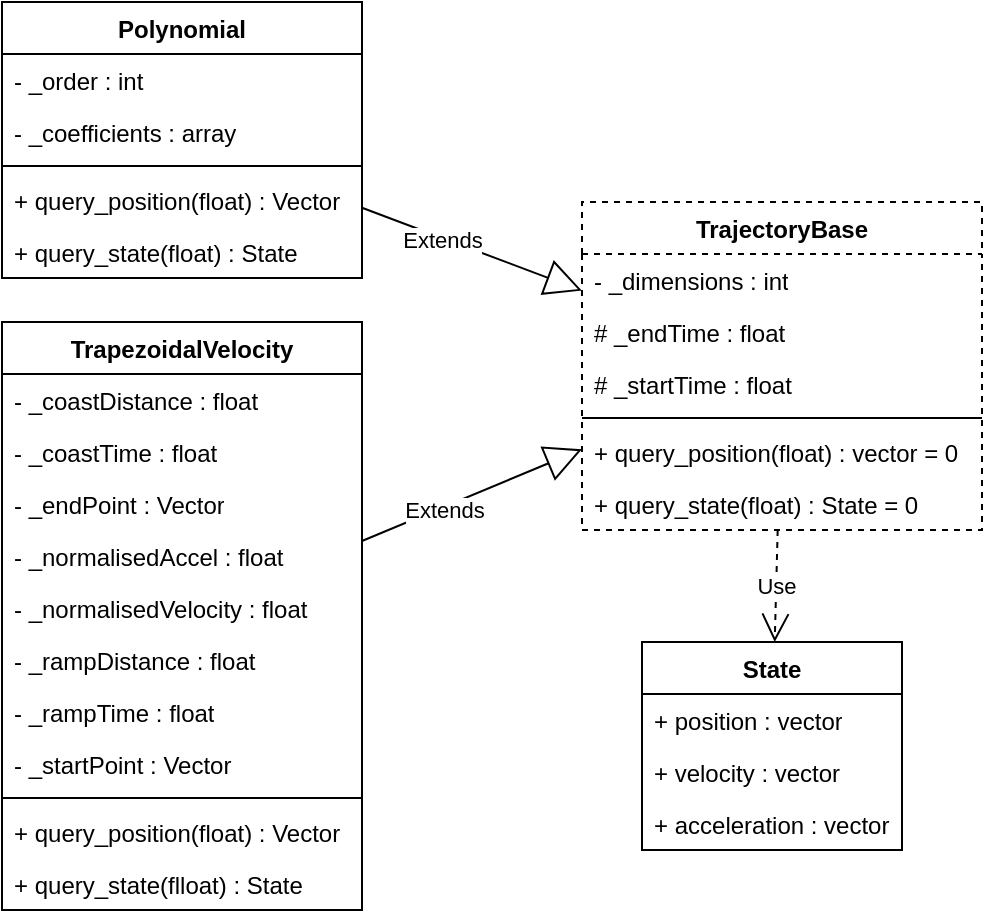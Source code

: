 <mxfile version="22.1.2" type="device" pages="3">
  <diagram name="PointToPoint" id="EfSYu2DWovMZHn3nU1lR">
    <mxGraphModel dx="2181" dy="866" grid="1" gridSize="10" guides="1" tooltips="1" connect="1" arrows="1" fold="1" page="1" pageScale="1" pageWidth="827" pageHeight="1169" math="0" shadow="0">
      <root>
        <mxCell id="0" />
        <mxCell id="1" parent="0" />
        <mxCell id="vnAJVRi24mwDYkHVuYO2-1" value="TrajectoryBase" style="swimlane;fontStyle=1;align=center;verticalAlign=top;childLayout=stackLayout;horizontal=1;startSize=26;horizontalStack=0;resizeParent=1;resizeParentMax=0;resizeLast=0;collapsible=1;marginBottom=0;whiteSpace=wrap;html=1;dashed=1;" vertex="1" parent="1">
          <mxGeometry x="-510" y="140" width="200" height="164" as="geometry" />
        </mxCell>
        <mxCell id="vnAJVRi24mwDYkHVuYO2-2" value="- _dimensions : int" style="text;strokeColor=none;fillColor=none;align=left;verticalAlign=top;spacingLeft=4;spacingRight=4;overflow=hidden;rotatable=0;points=[[0,0.5],[1,0.5]];portConstraint=eastwest;whiteSpace=wrap;html=1;" vertex="1" parent="vnAJVRi24mwDYkHVuYO2-1">
          <mxGeometry y="26" width="200" height="26" as="geometry" />
        </mxCell>
        <mxCell id="vnAJVRi24mwDYkHVuYO2-3" value="# _endTime : float" style="text;strokeColor=none;fillColor=none;align=left;verticalAlign=top;spacingLeft=4;spacingRight=4;overflow=hidden;rotatable=0;points=[[0,0.5],[1,0.5]];portConstraint=eastwest;whiteSpace=wrap;html=1;" vertex="1" parent="vnAJVRi24mwDYkHVuYO2-1">
          <mxGeometry y="52" width="200" height="26" as="geometry" />
        </mxCell>
        <mxCell id="vnAJVRi24mwDYkHVuYO2-4" value="# _startTime : float" style="text;strokeColor=none;fillColor=none;align=left;verticalAlign=top;spacingLeft=4;spacingRight=4;overflow=hidden;rotatable=0;points=[[0,0.5],[1,0.5]];portConstraint=eastwest;whiteSpace=wrap;html=1;" vertex="1" parent="vnAJVRi24mwDYkHVuYO2-1">
          <mxGeometry y="78" width="200" height="26" as="geometry" />
        </mxCell>
        <mxCell id="vnAJVRi24mwDYkHVuYO2-5" value="" style="line;strokeWidth=1;fillColor=none;align=left;verticalAlign=middle;spacingTop=-1;spacingLeft=3;spacingRight=3;rotatable=0;labelPosition=right;points=[];portConstraint=eastwest;strokeColor=inherit;" vertex="1" parent="vnAJVRi24mwDYkHVuYO2-1">
          <mxGeometry y="104" width="200" height="8" as="geometry" />
        </mxCell>
        <mxCell id="vnAJVRi24mwDYkHVuYO2-6" value="+ query_position(float) : vector = 0" style="text;strokeColor=none;fillColor=none;align=left;verticalAlign=top;spacingLeft=4;spacingRight=4;overflow=hidden;rotatable=0;points=[[0,0.5],[1,0.5]];portConstraint=eastwest;whiteSpace=wrap;html=1;" vertex="1" parent="vnAJVRi24mwDYkHVuYO2-1">
          <mxGeometry y="112" width="200" height="26" as="geometry" />
        </mxCell>
        <mxCell id="vnAJVRi24mwDYkHVuYO2-7" value="+ query_state(float) : State = 0" style="text;strokeColor=none;fillColor=none;align=left;verticalAlign=top;spacingLeft=4;spacingRight=4;overflow=hidden;rotatable=0;points=[[0,0.5],[1,0.5]];portConstraint=eastwest;whiteSpace=wrap;html=1;" vertex="1" parent="vnAJVRi24mwDYkHVuYO2-1">
          <mxGeometry y="138" width="200" height="26" as="geometry" />
        </mxCell>
        <mxCell id="vnAJVRi24mwDYkHVuYO2-8" value="Polynomial" style="swimlane;fontStyle=1;align=center;verticalAlign=top;childLayout=stackLayout;horizontal=1;startSize=26;horizontalStack=0;resizeParent=1;resizeParentMax=0;resizeLast=0;collapsible=1;marginBottom=0;whiteSpace=wrap;html=1;" vertex="1" parent="1">
          <mxGeometry x="-800" y="40" width="180" height="138" as="geometry" />
        </mxCell>
        <mxCell id="vnAJVRi24mwDYkHVuYO2-9" value="- _order : int" style="text;strokeColor=none;fillColor=none;align=left;verticalAlign=top;spacingLeft=4;spacingRight=4;overflow=hidden;rotatable=0;points=[[0,0.5],[1,0.5]];portConstraint=eastwest;whiteSpace=wrap;html=1;" vertex="1" parent="vnAJVRi24mwDYkHVuYO2-8">
          <mxGeometry y="26" width="180" height="26" as="geometry" />
        </mxCell>
        <mxCell id="vnAJVRi24mwDYkHVuYO2-10" value="- _coefficients : array" style="text;strokeColor=none;fillColor=none;align=left;verticalAlign=top;spacingLeft=4;spacingRight=4;overflow=hidden;rotatable=0;points=[[0,0.5],[1,0.5]];portConstraint=eastwest;whiteSpace=wrap;html=1;" vertex="1" parent="vnAJVRi24mwDYkHVuYO2-8">
          <mxGeometry y="52" width="180" height="26" as="geometry" />
        </mxCell>
        <mxCell id="vnAJVRi24mwDYkHVuYO2-11" value="" style="line;strokeWidth=1;fillColor=none;align=left;verticalAlign=middle;spacingTop=-1;spacingLeft=3;spacingRight=3;rotatable=0;labelPosition=right;points=[];portConstraint=eastwest;strokeColor=inherit;" vertex="1" parent="vnAJVRi24mwDYkHVuYO2-8">
          <mxGeometry y="78" width="180" height="8" as="geometry" />
        </mxCell>
        <mxCell id="vnAJVRi24mwDYkHVuYO2-12" value="+ query_position(float) : Vector" style="text;strokeColor=none;fillColor=none;align=left;verticalAlign=top;spacingLeft=4;spacingRight=4;overflow=hidden;rotatable=0;points=[[0,0.5],[1,0.5]];portConstraint=eastwest;whiteSpace=wrap;html=1;" vertex="1" parent="vnAJVRi24mwDYkHVuYO2-8">
          <mxGeometry y="86" width="180" height="26" as="geometry" />
        </mxCell>
        <mxCell id="vnAJVRi24mwDYkHVuYO2-13" value="+ query_state(float) : State" style="text;strokeColor=none;fillColor=none;align=left;verticalAlign=top;spacingLeft=4;spacingRight=4;overflow=hidden;rotatable=0;points=[[0,0.5],[1,0.5]];portConstraint=eastwest;whiteSpace=wrap;html=1;" vertex="1" parent="vnAJVRi24mwDYkHVuYO2-8">
          <mxGeometry y="112" width="180" height="26" as="geometry" />
        </mxCell>
        <mxCell id="vnAJVRi24mwDYkHVuYO2-14" value="TrapezoidalVelocity" style="swimlane;fontStyle=1;align=center;verticalAlign=top;childLayout=stackLayout;horizontal=1;startSize=26;horizontalStack=0;resizeParent=1;resizeParentMax=0;resizeLast=0;collapsible=1;marginBottom=0;whiteSpace=wrap;html=1;" vertex="1" parent="1">
          <mxGeometry x="-800" y="200" width="180" height="294" as="geometry" />
        </mxCell>
        <mxCell id="vnAJVRi24mwDYkHVuYO2-15" value="- _coastDistance : float" style="text;strokeColor=none;fillColor=none;align=left;verticalAlign=top;spacingLeft=4;spacingRight=4;overflow=hidden;rotatable=0;points=[[0,0.5],[1,0.5]];portConstraint=eastwest;whiteSpace=wrap;html=1;" vertex="1" parent="vnAJVRi24mwDYkHVuYO2-14">
          <mxGeometry y="26" width="180" height="26" as="geometry" />
        </mxCell>
        <mxCell id="vnAJVRi24mwDYkHVuYO2-16" value="- _coastTime : float" style="text;strokeColor=none;fillColor=none;align=left;verticalAlign=top;spacingLeft=4;spacingRight=4;overflow=hidden;rotatable=0;points=[[0,0.5],[1,0.5]];portConstraint=eastwest;whiteSpace=wrap;html=1;" vertex="1" parent="vnAJVRi24mwDYkHVuYO2-14">
          <mxGeometry y="52" width="180" height="26" as="geometry" />
        </mxCell>
        <mxCell id="vnAJVRi24mwDYkHVuYO2-17" value="- _endPoint : Vector" style="text;strokeColor=none;fillColor=none;align=left;verticalAlign=top;spacingLeft=4;spacingRight=4;overflow=hidden;rotatable=0;points=[[0,0.5],[1,0.5]];portConstraint=eastwest;whiteSpace=wrap;html=1;" vertex="1" parent="vnAJVRi24mwDYkHVuYO2-14">
          <mxGeometry y="78" width="180" height="26" as="geometry" />
        </mxCell>
        <mxCell id="vnAJVRi24mwDYkHVuYO2-18" value="- _normalisedAccel : float" style="text;strokeColor=none;fillColor=none;align=left;verticalAlign=top;spacingLeft=4;spacingRight=4;overflow=hidden;rotatable=0;points=[[0,0.5],[1,0.5]];portConstraint=eastwest;whiteSpace=wrap;html=1;" vertex="1" parent="vnAJVRi24mwDYkHVuYO2-14">
          <mxGeometry y="104" width="180" height="26" as="geometry" />
        </mxCell>
        <mxCell id="vnAJVRi24mwDYkHVuYO2-19" value="- _normalisedVelocity : float" style="text;strokeColor=none;fillColor=none;align=left;verticalAlign=top;spacingLeft=4;spacingRight=4;overflow=hidden;rotatable=0;points=[[0,0.5],[1,0.5]];portConstraint=eastwest;whiteSpace=wrap;html=1;" vertex="1" parent="vnAJVRi24mwDYkHVuYO2-14">
          <mxGeometry y="130" width="180" height="26" as="geometry" />
        </mxCell>
        <mxCell id="vnAJVRi24mwDYkHVuYO2-20" value="- _rampDistance : float" style="text;strokeColor=none;fillColor=none;align=left;verticalAlign=top;spacingLeft=4;spacingRight=4;overflow=hidden;rotatable=0;points=[[0,0.5],[1,0.5]];portConstraint=eastwest;whiteSpace=wrap;html=1;" vertex="1" parent="vnAJVRi24mwDYkHVuYO2-14">
          <mxGeometry y="156" width="180" height="26" as="geometry" />
        </mxCell>
        <mxCell id="vnAJVRi24mwDYkHVuYO2-21" value="- _rampTime : float" style="text;strokeColor=none;fillColor=none;align=left;verticalAlign=top;spacingLeft=4;spacingRight=4;overflow=hidden;rotatable=0;points=[[0,0.5],[1,0.5]];portConstraint=eastwest;whiteSpace=wrap;html=1;" vertex="1" parent="vnAJVRi24mwDYkHVuYO2-14">
          <mxGeometry y="182" width="180" height="26" as="geometry" />
        </mxCell>
        <mxCell id="vnAJVRi24mwDYkHVuYO2-22" value="- _startPoint : Vector" style="text;strokeColor=none;fillColor=none;align=left;verticalAlign=top;spacingLeft=4;spacingRight=4;overflow=hidden;rotatable=0;points=[[0,0.5],[1,0.5]];portConstraint=eastwest;whiteSpace=wrap;html=1;" vertex="1" parent="vnAJVRi24mwDYkHVuYO2-14">
          <mxGeometry y="208" width="180" height="26" as="geometry" />
        </mxCell>
        <mxCell id="vnAJVRi24mwDYkHVuYO2-23" value="" style="line;strokeWidth=1;fillColor=none;align=left;verticalAlign=middle;spacingTop=-1;spacingLeft=3;spacingRight=3;rotatable=0;labelPosition=right;points=[];portConstraint=eastwest;strokeColor=inherit;" vertex="1" parent="vnAJVRi24mwDYkHVuYO2-14">
          <mxGeometry y="234" width="180" height="8" as="geometry" />
        </mxCell>
        <mxCell id="vnAJVRi24mwDYkHVuYO2-24" value="+ query_position(float) : Vector" style="text;strokeColor=none;fillColor=none;align=left;verticalAlign=top;spacingLeft=4;spacingRight=4;overflow=hidden;rotatable=0;points=[[0,0.5],[1,0.5]];portConstraint=eastwest;whiteSpace=wrap;html=1;" vertex="1" parent="vnAJVRi24mwDYkHVuYO2-14">
          <mxGeometry y="242" width="180" height="26" as="geometry" />
        </mxCell>
        <mxCell id="vnAJVRi24mwDYkHVuYO2-25" value="+ query_state(flloat) : State" style="text;strokeColor=none;fillColor=none;align=left;verticalAlign=top;spacingLeft=4;spacingRight=4;overflow=hidden;rotatable=0;points=[[0,0.5],[1,0.5]];portConstraint=eastwest;whiteSpace=wrap;html=1;" vertex="1" parent="vnAJVRi24mwDYkHVuYO2-14">
          <mxGeometry y="268" width="180" height="26" as="geometry" />
        </mxCell>
        <mxCell id="vnAJVRi24mwDYkHVuYO2-26" value="State" style="swimlane;fontStyle=1;align=center;verticalAlign=top;childLayout=stackLayout;horizontal=1;startSize=26;horizontalStack=0;resizeParent=1;resizeParentMax=0;resizeLast=0;collapsible=1;marginBottom=0;whiteSpace=wrap;html=1;" vertex="1" parent="1">
          <mxGeometry x="-480" y="360" width="130" height="104" as="geometry" />
        </mxCell>
        <mxCell id="vnAJVRi24mwDYkHVuYO2-27" value="+ position : vector" style="text;strokeColor=none;fillColor=none;align=left;verticalAlign=top;spacingLeft=4;spacingRight=4;overflow=hidden;rotatable=0;points=[[0,0.5],[1,0.5]];portConstraint=eastwest;whiteSpace=wrap;html=1;" vertex="1" parent="vnAJVRi24mwDYkHVuYO2-26">
          <mxGeometry y="26" width="130" height="26" as="geometry" />
        </mxCell>
        <mxCell id="vnAJVRi24mwDYkHVuYO2-28" value="+ velocity : vector" style="text;strokeColor=none;fillColor=none;align=left;verticalAlign=top;spacingLeft=4;spacingRight=4;overflow=hidden;rotatable=0;points=[[0,0.5],[1,0.5]];portConstraint=eastwest;whiteSpace=wrap;html=1;" vertex="1" parent="vnAJVRi24mwDYkHVuYO2-26">
          <mxGeometry y="52" width="130" height="26" as="geometry" />
        </mxCell>
        <mxCell id="vnAJVRi24mwDYkHVuYO2-29" value="+ acceleration : vector" style="text;strokeColor=none;fillColor=none;align=left;verticalAlign=top;spacingLeft=4;spacingRight=4;overflow=hidden;rotatable=0;points=[[0,0.5],[1,0.5]];portConstraint=eastwest;whiteSpace=wrap;html=1;" vertex="1" parent="vnAJVRi24mwDYkHVuYO2-26">
          <mxGeometry y="78" width="130" height="26" as="geometry" />
        </mxCell>
        <mxCell id="vnAJVRi24mwDYkHVuYO2-30" value="Use" style="endArrow=open;endSize=12;dashed=1;html=1;rounded=0;" edge="1" parent="1" source="vnAJVRi24mwDYkHVuYO2-1" target="vnAJVRi24mwDYkHVuYO2-26">
          <mxGeometry width="160" relative="1" as="geometry">
            <mxPoint x="-450" y="480" as="sourcePoint" />
            <mxPoint x="-290" y="480" as="targetPoint" />
          </mxGeometry>
        </mxCell>
        <mxCell id="vnAJVRi24mwDYkHVuYO2-32" value="Extends" style="endArrow=block;endSize=16;endFill=0;html=1;rounded=0;" edge="1" parent="1" source="vnAJVRi24mwDYkHVuYO2-8" target="vnAJVRi24mwDYkHVuYO2-1">
          <mxGeometry x="-0.268" y="-1" width="160" relative="1" as="geometry">
            <mxPoint x="-630" y="410" as="sourcePoint" />
            <mxPoint x="-470" y="410" as="targetPoint" />
            <mxPoint as="offset" />
          </mxGeometry>
        </mxCell>
        <mxCell id="vnAJVRi24mwDYkHVuYO2-33" value="Extends" style="endArrow=block;endSize=16;endFill=0;html=1;rounded=0;" edge="1" parent="1" source="vnAJVRi24mwDYkHVuYO2-14" target="vnAJVRi24mwDYkHVuYO2-1">
          <mxGeometry x="-0.268" y="-1" width="160" relative="1" as="geometry">
            <mxPoint x="-372" y="318" as="sourcePoint" />
            <mxPoint x="-419" y="380" as="targetPoint" />
            <mxPoint as="offset" />
          </mxGeometry>
        </mxCell>
      </root>
    </mxGraphModel>
  </diagram>
  <diagram id="Gxkotx1kxS1C0lFwXU1V" name="Waypoints">
    <mxGraphModel dx="2181" dy="866" grid="1" gridSize="10" guides="1" tooltips="1" connect="1" arrows="1" fold="1" page="1" pageScale="1" pageWidth="827" pageHeight="1169" math="0" shadow="0">
      <root>
        <mxCell id="0" />
        <mxCell id="1" parent="0" />
        <mxCell id="0T3obRGXh_1cVIc16mlH-1" value="Spline" style="swimlane;fontStyle=1;align=center;verticalAlign=top;childLayout=stackLayout;horizontal=1;startSize=26;horizontalStack=0;resizeParent=1;resizeParentMax=0;resizeLast=0;collapsible=1;marginBottom=0;whiteSpace=wrap;html=1;" vertex="1" parent="1">
          <mxGeometry x="-780" y="50" width="120" height="52" as="geometry" />
        </mxCell>
        <mxCell id="0T3obRGXh_1cVIc16mlH-2" value="MultiTrapezoid" style="swimlane;fontStyle=1;align=center;verticalAlign=top;childLayout=stackLayout;horizontal=1;startSize=26;horizontalStack=0;resizeParent=1;resizeParentMax=0;resizeLast=0;collapsible=1;marginBottom=0;whiteSpace=wrap;html=1;" vertex="1" parent="1">
          <mxGeometry x="-780" y="360" width="120" height="52" as="geometry" />
        </mxCell>
        <mxCell id="0T3obRGXh_1cVIc16mlH-3" value="Waypoints" style="swimlane;fontStyle=1;align=center;verticalAlign=top;childLayout=stackLayout;horizontal=1;startSize=26;horizontalStack=0;resizeParent=1;resizeParentMax=0;resizeLast=0;collapsible=1;marginBottom=0;whiteSpace=wrap;html=1;dashed=1;" vertex="1" parent="1">
          <mxGeometry x="-623" y="152" width="210" height="164" as="geometry" />
        </mxCell>
        <mxCell id="0T3obRGXh_1cVIc16mlH-4" value="- _trajectory : array" style="text;strokeColor=none;fillColor=none;align=left;verticalAlign=top;spacingLeft=4;spacingRight=4;overflow=hidden;rotatable=0;points=[[0,0.5],[1,0.5]];portConstraint=eastwest;whiteSpace=wrap;html=1;" vertex="1" parent="0T3obRGXh_1cVIc16mlH-3">
          <mxGeometry y="26" width="210" height="26" as="geometry" />
        </mxCell>
        <mxCell id="0T3obRGXh_1cVIc16mlH-5" value="- _numberOfPoints : int" style="text;strokeColor=none;fillColor=none;align=left;verticalAlign=top;spacingLeft=4;spacingRight=4;overflow=hidden;rotatable=0;points=[[0,0.5],[1,0.5]];portConstraint=eastwest;whiteSpace=wrap;html=1;" vertex="1" parent="0T3obRGXh_1cVIc16mlH-3">
          <mxGeometry y="52" width="210" height="26" as="geometry" />
        </mxCell>
        <mxCell id="0T3obRGXh_1cVIc16mlH-6" value="- _times : float array" style="text;strokeColor=none;fillColor=none;align=left;verticalAlign=top;spacingLeft=4;spacingRight=4;overflow=hidden;rotatable=0;points=[[0,0.5],[1,0.5]];portConstraint=eastwest;whiteSpace=wrap;html=1;" vertex="1" parent="0T3obRGXh_1cVIc16mlH-3">
          <mxGeometry y="78" width="210" height="26" as="geometry" />
        </mxCell>
        <mxCell id="0T3obRGXh_1cVIc16mlH-7" value="" style="line;strokeWidth=1;fillColor=none;align=left;verticalAlign=middle;spacingTop=-1;spacingLeft=3;spacingRight=3;rotatable=0;labelPosition=right;points=[];portConstraint=eastwest;strokeColor=inherit;" vertex="1" parent="0T3obRGXh_1cVIc16mlH-3">
          <mxGeometry y="104" width="210" height="8" as="geometry" />
        </mxCell>
        <mxCell id="0T3obRGXh_1cVIc16mlH-8" value="+ query_position(float) : Vector" style="text;strokeColor=none;fillColor=none;align=left;verticalAlign=top;spacingLeft=4;spacingRight=4;overflow=hidden;rotatable=0;points=[[0,0.5],[1,0.5]];portConstraint=eastwest;whiteSpace=wrap;html=1;" vertex="1" parent="0T3obRGXh_1cVIc16mlH-3">
          <mxGeometry y="112" width="210" height="26" as="geometry" />
        </mxCell>
        <mxCell id="0T3obRGXh_1cVIc16mlH-9" value="+ query_state(float) : State" style="text;strokeColor=none;fillColor=none;align=left;verticalAlign=top;spacingLeft=4;spacingRight=4;overflow=hidden;rotatable=0;points=[[0,0.5],[1,0.5]];portConstraint=eastwest;whiteSpace=wrap;html=1;" vertex="1" parent="0T3obRGXh_1cVIc16mlH-3">
          <mxGeometry y="138" width="210" height="26" as="geometry" />
        </mxCell>
        <mxCell id="0T3obRGXh_1cVIc16mlH-10" value="Extends" style="endArrow=block;endSize=16;endFill=0;html=1;rounded=0;edgeStyle=orthogonalEdgeStyle;" edge="1" parent="1" source="0T3obRGXh_1cVIc16mlH-1" target="0T3obRGXh_1cVIc16mlH-3">
          <mxGeometry x="0.515" width="160" relative="1" as="geometry">
            <mxPoint x="-625" y="390" as="sourcePoint" />
            <mxPoint x="-465" y="390" as="targetPoint" />
            <Array as="points">
              <mxPoint x="-720" y="240" />
            </Array>
            <mxPoint as="offset" />
          </mxGeometry>
        </mxCell>
        <mxCell id="0T3obRGXh_1cVIc16mlH-11" value="Extends" style="endArrow=block;endSize=16;endFill=0;html=1;rounded=0;edgeStyle=orthogonalEdgeStyle;" edge="1" parent="1" source="0T3obRGXh_1cVIc16mlH-2" target="0T3obRGXh_1cVIc16mlH-3">
          <mxGeometry x="0.475" width="160" relative="1" as="geometry">
            <mxPoint x="-344" y="161" as="sourcePoint" />
            <mxPoint x="-425" y="209" as="targetPoint" />
            <Array as="points">
              <mxPoint x="-720" y="240" />
            </Array>
            <mxPoint as="offset" />
          </mxGeometry>
        </mxCell>
        <mxCell id="6ZcL2C2GrnRnfTAZ2OoG-1" value="TrajectoryBase" style="swimlane;fontStyle=1;align=center;verticalAlign=top;childLayout=stackLayout;horizontal=1;startSize=26;horizontalStack=0;resizeParent=1;resizeParentMax=0;resizeLast=0;collapsible=1;marginBottom=0;whiteSpace=wrap;html=1;dashed=1;" vertex="1" collapsed="1" parent="1">
          <mxGeometry x="-390" y="219" width="130" height="30" as="geometry">
            <mxRectangle x="-460" y="680" width="200" height="164" as="alternateBounds" />
          </mxGeometry>
        </mxCell>
        <mxCell id="6ZcL2C2GrnRnfTAZ2OoG-2" value="- _dimensions : int" style="text;strokeColor=none;fillColor=none;align=left;verticalAlign=top;spacingLeft=4;spacingRight=4;overflow=hidden;rotatable=0;points=[[0,0.5],[1,0.5]];portConstraint=eastwest;whiteSpace=wrap;html=1;" vertex="1" parent="6ZcL2C2GrnRnfTAZ2OoG-1">
          <mxGeometry y="26" width="200" height="26" as="geometry" />
        </mxCell>
        <mxCell id="6ZcL2C2GrnRnfTAZ2OoG-3" value="# _endTime : float" style="text;strokeColor=none;fillColor=none;align=left;verticalAlign=top;spacingLeft=4;spacingRight=4;overflow=hidden;rotatable=0;points=[[0,0.5],[1,0.5]];portConstraint=eastwest;whiteSpace=wrap;html=1;" vertex="1" parent="6ZcL2C2GrnRnfTAZ2OoG-1">
          <mxGeometry y="52" width="200" height="26" as="geometry" />
        </mxCell>
        <mxCell id="6ZcL2C2GrnRnfTAZ2OoG-4" value="# _startTime : float" style="text;strokeColor=none;fillColor=none;align=left;verticalAlign=top;spacingLeft=4;spacingRight=4;overflow=hidden;rotatable=0;points=[[0,0.5],[1,0.5]];portConstraint=eastwest;whiteSpace=wrap;html=1;" vertex="1" parent="6ZcL2C2GrnRnfTAZ2OoG-1">
          <mxGeometry y="78" width="200" height="26" as="geometry" />
        </mxCell>
        <mxCell id="6ZcL2C2GrnRnfTAZ2OoG-5" value="" style="line;strokeWidth=1;fillColor=none;align=left;verticalAlign=middle;spacingTop=-1;spacingLeft=3;spacingRight=3;rotatable=0;labelPosition=right;points=[];portConstraint=eastwest;strokeColor=inherit;" vertex="1" parent="6ZcL2C2GrnRnfTAZ2OoG-1">
          <mxGeometry y="104" width="200" height="8" as="geometry" />
        </mxCell>
        <mxCell id="6ZcL2C2GrnRnfTAZ2OoG-6" value="+ query_position(float) : vector = 0" style="text;strokeColor=none;fillColor=none;align=left;verticalAlign=top;spacingLeft=4;spacingRight=4;overflow=hidden;rotatable=0;points=[[0,0.5],[1,0.5]];portConstraint=eastwest;whiteSpace=wrap;html=1;" vertex="1" parent="6ZcL2C2GrnRnfTAZ2OoG-1">
          <mxGeometry y="112" width="200" height="26" as="geometry" />
        </mxCell>
        <mxCell id="6ZcL2C2GrnRnfTAZ2OoG-7" value="+ query_state(float) : State = 0" style="text;strokeColor=none;fillColor=none;align=left;verticalAlign=top;spacingLeft=4;spacingRight=4;overflow=hidden;rotatable=0;points=[[0,0.5],[1,0.5]];portConstraint=eastwest;whiteSpace=wrap;html=1;" vertex="1" parent="6ZcL2C2GrnRnfTAZ2OoG-1">
          <mxGeometry y="138" width="200" height="26" as="geometry" />
        </mxCell>
        <mxCell id="6ZcL2C2GrnRnfTAZ2OoG-8" value="Polynomial" style="swimlane;fontStyle=1;align=center;verticalAlign=top;childLayout=stackLayout;horizontal=1;startSize=26;horizontalStack=0;resizeParent=1;resizeParentMax=0;resizeLast=0;collapsible=1;marginBottom=0;whiteSpace=wrap;html=1;" vertex="1" collapsed="1" parent="1">
          <mxGeometry x="-550" y="61" width="100" height="30" as="geometry">
            <mxRectangle x="-750" y="580" width="180" height="138" as="alternateBounds" />
          </mxGeometry>
        </mxCell>
        <mxCell id="6ZcL2C2GrnRnfTAZ2OoG-9" value="- _order : int" style="text;strokeColor=none;fillColor=none;align=left;verticalAlign=top;spacingLeft=4;spacingRight=4;overflow=hidden;rotatable=0;points=[[0,0.5],[1,0.5]];portConstraint=eastwest;whiteSpace=wrap;html=1;" vertex="1" parent="6ZcL2C2GrnRnfTAZ2OoG-8">
          <mxGeometry y="26" width="180" height="26" as="geometry" />
        </mxCell>
        <mxCell id="6ZcL2C2GrnRnfTAZ2OoG-10" value="- _coefficients : array" style="text;strokeColor=none;fillColor=none;align=left;verticalAlign=top;spacingLeft=4;spacingRight=4;overflow=hidden;rotatable=0;points=[[0,0.5],[1,0.5]];portConstraint=eastwest;whiteSpace=wrap;html=1;" vertex="1" parent="6ZcL2C2GrnRnfTAZ2OoG-8">
          <mxGeometry y="52" width="180" height="26" as="geometry" />
        </mxCell>
        <mxCell id="6ZcL2C2GrnRnfTAZ2OoG-11" value="" style="line;strokeWidth=1;fillColor=none;align=left;verticalAlign=middle;spacingTop=-1;spacingLeft=3;spacingRight=3;rotatable=0;labelPosition=right;points=[];portConstraint=eastwest;strokeColor=inherit;" vertex="1" parent="6ZcL2C2GrnRnfTAZ2OoG-8">
          <mxGeometry y="78" width="180" height="8" as="geometry" />
        </mxCell>
        <mxCell id="6ZcL2C2GrnRnfTAZ2OoG-12" value="+ query_position(float) : Vector" style="text;strokeColor=none;fillColor=none;align=left;verticalAlign=top;spacingLeft=4;spacingRight=4;overflow=hidden;rotatable=0;points=[[0,0.5],[1,0.5]];portConstraint=eastwest;whiteSpace=wrap;html=1;" vertex="1" parent="6ZcL2C2GrnRnfTAZ2OoG-8">
          <mxGeometry y="86" width="180" height="26" as="geometry" />
        </mxCell>
        <mxCell id="6ZcL2C2GrnRnfTAZ2OoG-13" value="+ query_state(float) : State" style="text;strokeColor=none;fillColor=none;align=left;verticalAlign=top;spacingLeft=4;spacingRight=4;overflow=hidden;rotatable=0;points=[[0,0.5],[1,0.5]];portConstraint=eastwest;whiteSpace=wrap;html=1;" vertex="1" parent="6ZcL2C2GrnRnfTAZ2OoG-8">
          <mxGeometry y="112" width="180" height="26" as="geometry" />
        </mxCell>
        <mxCell id="6ZcL2C2GrnRnfTAZ2OoG-14" value="TrapezoidalVelocity" style="swimlane;fontStyle=1;align=center;verticalAlign=top;childLayout=stackLayout;horizontal=1;startSize=26;horizontalStack=0;resizeParent=1;resizeParentMax=0;resizeLast=0;collapsible=1;marginBottom=0;whiteSpace=wrap;html=1;" vertex="1" collapsed="1" parent="1">
          <mxGeometry x="-580" y="371" width="150" height="30" as="geometry">
            <mxRectangle x="-750" y="740" width="180" height="294" as="alternateBounds" />
          </mxGeometry>
        </mxCell>
        <mxCell id="6ZcL2C2GrnRnfTAZ2OoG-15" value="- _coastDistance : float" style="text;strokeColor=none;fillColor=none;align=left;verticalAlign=top;spacingLeft=4;spacingRight=4;overflow=hidden;rotatable=0;points=[[0,0.5],[1,0.5]];portConstraint=eastwest;whiteSpace=wrap;html=1;" vertex="1" parent="6ZcL2C2GrnRnfTAZ2OoG-14">
          <mxGeometry y="26" width="180" height="26" as="geometry" />
        </mxCell>
        <mxCell id="6ZcL2C2GrnRnfTAZ2OoG-16" value="- _coastTime : float" style="text;strokeColor=none;fillColor=none;align=left;verticalAlign=top;spacingLeft=4;spacingRight=4;overflow=hidden;rotatable=0;points=[[0,0.5],[1,0.5]];portConstraint=eastwest;whiteSpace=wrap;html=1;" vertex="1" parent="6ZcL2C2GrnRnfTAZ2OoG-14">
          <mxGeometry y="52" width="180" height="26" as="geometry" />
        </mxCell>
        <mxCell id="6ZcL2C2GrnRnfTAZ2OoG-17" value="- _endPoint : Vector" style="text;strokeColor=none;fillColor=none;align=left;verticalAlign=top;spacingLeft=4;spacingRight=4;overflow=hidden;rotatable=0;points=[[0,0.5],[1,0.5]];portConstraint=eastwest;whiteSpace=wrap;html=1;" vertex="1" parent="6ZcL2C2GrnRnfTAZ2OoG-14">
          <mxGeometry y="78" width="180" height="26" as="geometry" />
        </mxCell>
        <mxCell id="6ZcL2C2GrnRnfTAZ2OoG-18" value="- _normalisedAccel : float" style="text;strokeColor=none;fillColor=none;align=left;verticalAlign=top;spacingLeft=4;spacingRight=4;overflow=hidden;rotatable=0;points=[[0,0.5],[1,0.5]];portConstraint=eastwest;whiteSpace=wrap;html=1;" vertex="1" parent="6ZcL2C2GrnRnfTAZ2OoG-14">
          <mxGeometry y="104" width="180" height="26" as="geometry" />
        </mxCell>
        <mxCell id="6ZcL2C2GrnRnfTAZ2OoG-19" value="- _normalisedVelocity : float" style="text;strokeColor=none;fillColor=none;align=left;verticalAlign=top;spacingLeft=4;spacingRight=4;overflow=hidden;rotatable=0;points=[[0,0.5],[1,0.5]];portConstraint=eastwest;whiteSpace=wrap;html=1;" vertex="1" parent="6ZcL2C2GrnRnfTAZ2OoG-14">
          <mxGeometry y="130" width="180" height="26" as="geometry" />
        </mxCell>
        <mxCell id="6ZcL2C2GrnRnfTAZ2OoG-20" value="- _rampDistance : float" style="text;strokeColor=none;fillColor=none;align=left;verticalAlign=top;spacingLeft=4;spacingRight=4;overflow=hidden;rotatable=0;points=[[0,0.5],[1,0.5]];portConstraint=eastwest;whiteSpace=wrap;html=1;" vertex="1" parent="6ZcL2C2GrnRnfTAZ2OoG-14">
          <mxGeometry y="156" width="180" height="26" as="geometry" />
        </mxCell>
        <mxCell id="6ZcL2C2GrnRnfTAZ2OoG-21" value="- _rampTime : float" style="text;strokeColor=none;fillColor=none;align=left;verticalAlign=top;spacingLeft=4;spacingRight=4;overflow=hidden;rotatable=0;points=[[0,0.5],[1,0.5]];portConstraint=eastwest;whiteSpace=wrap;html=1;" vertex="1" parent="6ZcL2C2GrnRnfTAZ2OoG-14">
          <mxGeometry y="182" width="180" height="26" as="geometry" />
        </mxCell>
        <mxCell id="6ZcL2C2GrnRnfTAZ2OoG-22" value="- _startPoint : Vector" style="text;strokeColor=none;fillColor=none;align=left;verticalAlign=top;spacingLeft=4;spacingRight=4;overflow=hidden;rotatable=0;points=[[0,0.5],[1,0.5]];portConstraint=eastwest;whiteSpace=wrap;html=1;" vertex="1" parent="6ZcL2C2GrnRnfTAZ2OoG-14">
          <mxGeometry y="208" width="180" height="26" as="geometry" />
        </mxCell>
        <mxCell id="6ZcL2C2GrnRnfTAZ2OoG-23" value="" style="line;strokeWidth=1;fillColor=none;align=left;verticalAlign=middle;spacingTop=-1;spacingLeft=3;spacingRight=3;rotatable=0;labelPosition=right;points=[];portConstraint=eastwest;strokeColor=inherit;" vertex="1" parent="6ZcL2C2GrnRnfTAZ2OoG-14">
          <mxGeometry y="234" width="180" height="8" as="geometry" />
        </mxCell>
        <mxCell id="6ZcL2C2GrnRnfTAZ2OoG-24" value="+ query_position(float) : Vector" style="text;strokeColor=none;fillColor=none;align=left;verticalAlign=top;spacingLeft=4;spacingRight=4;overflow=hidden;rotatable=0;points=[[0,0.5],[1,0.5]];portConstraint=eastwest;whiteSpace=wrap;html=1;" vertex="1" parent="6ZcL2C2GrnRnfTAZ2OoG-14">
          <mxGeometry y="242" width="180" height="26" as="geometry" />
        </mxCell>
        <mxCell id="6ZcL2C2GrnRnfTAZ2OoG-25" value="+ query_state(flloat) : State" style="text;strokeColor=none;fillColor=none;align=left;verticalAlign=top;spacingLeft=4;spacingRight=4;overflow=hidden;rotatable=0;points=[[0,0.5],[1,0.5]];portConstraint=eastwest;whiteSpace=wrap;html=1;" vertex="1" parent="6ZcL2C2GrnRnfTAZ2OoG-14">
          <mxGeometry y="268" width="180" height="26" as="geometry" />
        </mxCell>
        <mxCell id="6ZcL2C2GrnRnfTAZ2OoG-26" value="State" style="swimlane;fontStyle=1;align=center;verticalAlign=top;childLayout=stackLayout;horizontal=1;startSize=26;horizontalStack=0;resizeParent=1;resizeParentMax=0;resizeLast=0;collapsible=1;marginBottom=0;whiteSpace=wrap;html=1;" vertex="1" parent="1">
          <mxGeometry x="-200" y="182" width="130" height="104" as="geometry" />
        </mxCell>
        <mxCell id="6ZcL2C2GrnRnfTAZ2OoG-27" value="+ position : vector" style="text;strokeColor=none;fillColor=none;align=left;verticalAlign=top;spacingLeft=4;spacingRight=4;overflow=hidden;rotatable=0;points=[[0,0.5],[1,0.5]];portConstraint=eastwest;whiteSpace=wrap;html=1;" vertex="1" parent="6ZcL2C2GrnRnfTAZ2OoG-26">
          <mxGeometry y="26" width="130" height="26" as="geometry" />
        </mxCell>
        <mxCell id="6ZcL2C2GrnRnfTAZ2OoG-28" value="+ velocity : vector" style="text;strokeColor=none;fillColor=none;align=left;verticalAlign=top;spacingLeft=4;spacingRight=4;overflow=hidden;rotatable=0;points=[[0,0.5],[1,0.5]];portConstraint=eastwest;whiteSpace=wrap;html=1;" vertex="1" parent="6ZcL2C2GrnRnfTAZ2OoG-26">
          <mxGeometry y="52" width="130" height="26" as="geometry" />
        </mxCell>
        <mxCell id="6ZcL2C2GrnRnfTAZ2OoG-29" value="+ acceleration : vector" style="text;strokeColor=none;fillColor=none;align=left;verticalAlign=top;spacingLeft=4;spacingRight=4;overflow=hidden;rotatable=0;points=[[0,0.5],[1,0.5]];portConstraint=eastwest;whiteSpace=wrap;html=1;" vertex="1" parent="6ZcL2C2GrnRnfTAZ2OoG-26">
          <mxGeometry y="78" width="130" height="26" as="geometry" />
        </mxCell>
        <mxCell id="6ZcL2C2GrnRnfTAZ2OoG-30" value="Use" style="endArrow=open;endSize=12;dashed=1;html=1;rounded=0;" edge="1" parent="1" source="6ZcL2C2GrnRnfTAZ2OoG-1" target="6ZcL2C2GrnRnfTAZ2OoG-26">
          <mxGeometry width="160" relative="1" as="geometry">
            <mxPoint x="-270" y="990" as="sourcePoint" />
            <mxPoint x="-110" y="990" as="targetPoint" />
          </mxGeometry>
        </mxCell>
        <mxCell id="6ZcL2C2GrnRnfTAZ2OoG-31" value="Extends" style="endArrow=block;endSize=16;endFill=0;html=1;rounded=0;edgeStyle=orthogonalEdgeStyle;" edge="1" parent="1" source="6ZcL2C2GrnRnfTAZ2OoG-8" target="6ZcL2C2GrnRnfTAZ2OoG-1">
          <mxGeometry x="-0.403" width="160" relative="1" as="geometry">
            <mxPoint x="-450" y="920" as="sourcePoint" />
            <mxPoint x="-290" y="920" as="targetPoint" />
            <mxPoint as="offset" />
          </mxGeometry>
        </mxCell>
        <mxCell id="6ZcL2C2GrnRnfTAZ2OoG-32" value="Extends" style="endArrow=block;endSize=16;endFill=0;html=1;rounded=0;edgeStyle=orthogonalEdgeStyle;" edge="1" parent="1" source="6ZcL2C2GrnRnfTAZ2OoG-14" target="6ZcL2C2GrnRnfTAZ2OoG-1">
          <mxGeometry x="-0.504" width="160" relative="1" as="geometry">
            <mxPoint x="-192" y="828" as="sourcePoint" />
            <mxPoint x="-239" y="890" as="targetPoint" />
            <mxPoint as="offset" />
          </mxGeometry>
        </mxCell>
        <mxCell id="MwMCWZ_2fzbEObc1voKZ-1" value="n" style="endArrow=open;html=1;endSize=12;startArrow=diamondThin;startSize=14;startFill=1;edgeStyle=orthogonalEdgeStyle;align=left;verticalAlign=bottom;rounded=0;" edge="1" parent="1" source="0T3obRGXh_1cVIc16mlH-2" target="6ZcL2C2GrnRnfTAZ2OoG-14">
          <mxGeometry x="-1" y="3" relative="1" as="geometry">
            <mxPoint x="-490" y="330" as="sourcePoint" />
            <mxPoint x="-330" y="330" as="targetPoint" />
          </mxGeometry>
        </mxCell>
        <mxCell id="MwMCWZ_2fzbEObc1voKZ-2" value="n" style="endArrow=open;html=1;endSize=12;startArrow=diamondThin;startSize=14;startFill=1;edgeStyle=orthogonalEdgeStyle;align=left;verticalAlign=bottom;rounded=0;" edge="1" parent="1" source="0T3obRGXh_1cVIc16mlH-1" target="6ZcL2C2GrnRnfTAZ2OoG-8">
          <mxGeometry x="-1" y="3" relative="1" as="geometry">
            <mxPoint x="-490" y="330" as="sourcePoint" />
            <mxPoint x="-330" y="330" as="targetPoint" />
          </mxGeometry>
        </mxCell>
      </root>
    </mxGraphModel>
  </diagram>
  <diagram id="_HYDikgXZ6VVpXpmSvQK" name="Cartesian">
    <mxGraphModel dx="1862" dy="662" grid="1" gridSize="10" guides="1" tooltips="1" connect="1" arrows="1" fold="1" page="1" pageScale="1" pageWidth="827" pageHeight="1169" math="0" shadow="0">
      <root>
        <mxCell id="0" />
        <mxCell id="1" parent="0" />
        <mxCell id="HxM2TgPy1vGi20dEQ5MH-1" value="CartesianTrajectory" style="swimlane;fontStyle=1;align=center;verticalAlign=top;childLayout=stackLayout;horizontal=1;startSize=26;horizontalStack=0;resizeParent=1;resizeParentMax=0;resizeLast=0;collapsible=1;marginBottom=0;whiteSpace=wrap;html=1;" vertex="1" parent="1">
          <mxGeometry x="-760" y="50" width="210" height="112" as="geometry" />
        </mxCell>
        <mxCell id="HxM2TgPy1vGi20dEQ5MH-2" value="- _trajectory : ClassType" style="text;strokeColor=none;fillColor=none;align=left;verticalAlign=top;spacingLeft=4;spacingRight=4;overflow=hidden;rotatable=0;points=[[0,0.5],[1,0.5]];portConstraint=eastwest;whiteSpace=wrap;html=1;" vertex="1" parent="HxM2TgPy1vGi20dEQ5MH-1">
          <mxGeometry y="26" width="210" height="26" as="geometry" />
        </mxCell>
        <mxCell id="HxM2TgPy1vGi20dEQ5MH-3" value="" style="line;strokeWidth=1;fillColor=none;align=left;verticalAlign=middle;spacingTop=-1;spacingLeft=3;spacingRight=3;rotatable=0;labelPosition=right;points=[];portConstraint=eastwest;strokeColor=inherit;" vertex="1" parent="HxM2TgPy1vGi20dEQ5MH-1">
          <mxGeometry y="52" width="210" height="8" as="geometry" />
        </mxCell>
        <mxCell id="HxM2TgPy1vGi20dEQ5MH-4" value="+ query_pose(float) : Pose" style="text;strokeColor=none;fillColor=none;align=left;verticalAlign=top;spacingLeft=4;spacingRight=4;overflow=hidden;rotatable=0;points=[[0,0.5],[1,0.5]];portConstraint=eastwest;whiteSpace=wrap;html=1;" vertex="1" parent="HxM2TgPy1vGi20dEQ5MH-1">
          <mxGeometry y="60" width="210" height="26" as="geometry" />
        </mxCell>
        <mxCell id="HxM2TgPy1vGi20dEQ5MH-5" value="+ query_state(float) : CartesianState" style="text;strokeColor=none;fillColor=none;align=left;verticalAlign=top;spacingLeft=4;spacingRight=4;overflow=hidden;rotatable=0;points=[[0,0.5],[1,0.5]];portConstraint=eastwest;whiteSpace=wrap;html=1;" vertex="1" parent="HxM2TgPy1vGi20dEQ5MH-1">
          <mxGeometry y="86" width="210" height="26" as="geometry" />
        </mxCell>
        <mxCell id="HxM2TgPy1vGi20dEQ5MH-6" value="CartesianState" style="swimlane;fontStyle=1;align=center;verticalAlign=top;childLayout=stackLayout;horizontal=1;startSize=26;horizontalStack=0;resizeParent=1;resizeParentMax=0;resizeLast=0;collapsible=1;marginBottom=0;whiteSpace=wrap;html=1;" vertex="1" parent="1">
          <mxGeometry x="-810" y="222" width="130" height="104" as="geometry" />
        </mxCell>
        <mxCell id="HxM2TgPy1vGi20dEQ5MH-7" value="+ pose : Pose" style="text;strokeColor=none;fillColor=none;align=left;verticalAlign=top;spacingLeft=4;spacingRight=4;overflow=hidden;rotatable=0;points=[[0,0.5],[1,0.5]];portConstraint=eastwest;whiteSpace=wrap;html=1;" vertex="1" parent="HxM2TgPy1vGi20dEQ5MH-6">
          <mxGeometry y="26" width="130" height="26" as="geometry" />
        </mxCell>
        <mxCell id="HxM2TgPy1vGi20dEQ5MH-8" value="+ twist : Vector" style="text;strokeColor=none;fillColor=none;align=left;verticalAlign=top;spacingLeft=4;spacingRight=4;overflow=hidden;rotatable=0;points=[[0,0.5],[1,0.5]];portConstraint=eastwest;whiteSpace=wrap;html=1;" vertex="1" parent="HxM2TgPy1vGi20dEQ5MH-6">
          <mxGeometry y="52" width="130" height="26" as="geometry" />
        </mxCell>
        <mxCell id="HxM2TgPy1vGi20dEQ5MH-9" value="+ acceleration : Vector" style="text;strokeColor=none;fillColor=none;align=left;verticalAlign=top;spacingLeft=4;spacingRight=4;overflow=hidden;rotatable=0;points=[[0,0.5],[1,0.5]];portConstraint=eastwest;whiteSpace=wrap;html=1;" vertex="1" parent="HxM2TgPy1vGi20dEQ5MH-6">
          <mxGeometry y="78" width="130" height="26" as="geometry" />
        </mxCell>
        <mxCell id="HxM2TgPy1vGi20dEQ5MH-10" value="Pose" style="swimlane;html=1;fontStyle=1;align=center;verticalAlign=top;childLayout=stackLayout;horizontal=1;startSize=26;horizontalStack=0;resizeParent=1;resizeLast=0;collapsible=1;marginBottom=0;swimlaneFillColor=none;rounded=0;shadow=0;comic=0;labelBackgroundColor=none;strokeWidth=1;fillColor=none;fontFamily=Verdana;fontSize=12" vertex="1" collapsed="1" parent="1">
          <mxGeometry x="-620" y="222" width="100" height="30" as="geometry">
            <mxRectangle x="550" y="800" width="160" height="320" as="alternateBounds" />
          </mxGeometry>
        </mxCell>
        <mxCell id="HxM2TgPy1vGi20dEQ5MH-11" value="- _translation : Vector" style="text;html=1;strokeColor=none;fillColor=none;align=left;verticalAlign=top;spacingLeft=4;spacingRight=4;whiteSpace=wrap;overflow=hidden;rotatable=0;points=[[0,0.5],[1,0.5]];portConstraint=eastwest;" vertex="1" parent="HxM2TgPy1vGi20dEQ5MH-10">
          <mxGeometry y="26" width="160" height="26" as="geometry" />
        </mxCell>
        <mxCell id="HxM2TgPy1vGi20dEQ5MH-12" value="- _quaternion : Quaternion" style="text;html=1;strokeColor=none;fillColor=none;align=left;verticalAlign=top;spacingLeft=4;spacingRight=4;whiteSpace=wrap;overflow=hidden;rotatable=0;points=[[0,0.5],[1,0.5]];portConstraint=eastwest;" vertex="1" parent="HxM2TgPy1vGi20dEQ5MH-10">
          <mxGeometry y="52" width="160" height="26" as="geometry" />
        </mxCell>
        <mxCell id="HxM2TgPy1vGi20dEQ5MH-13" value="" style="line;html=1;strokeWidth=1;fillColor=none;align=left;verticalAlign=middle;spacingTop=-1;spacingLeft=3;spacingRight=3;rotatable=0;labelPosition=right;points=[];portConstraint=eastwest;" vertex="1" parent="HxM2TgPy1vGi20dEQ5MH-10">
          <mxGeometry y="78" width="160" height="8" as="geometry" />
        </mxCell>
        <mxCell id="HxM2TgPy1vGi20dEQ5MH-14" value="+ as_matrix() : Matrix" style="text;html=1;strokeColor=none;fillColor=none;align=left;verticalAlign=top;spacingLeft=4;spacingRight=4;whiteSpace=wrap;overflow=hidden;rotatable=0;points=[[0,0.5],[1,0.5]];portConstraint=eastwest;" vertex="1" parent="HxM2TgPy1vGi20dEQ5MH-10">
          <mxGeometry y="86" width="160" height="26" as="geometry" />
        </mxCell>
        <mxCell id="HxM2TgPy1vGi20dEQ5MH-15" value="+ inverse() : Pose" style="text;html=1;strokeColor=none;fillColor=none;align=left;verticalAlign=top;spacingLeft=4;spacingRight=4;whiteSpace=wrap;overflow=hidden;rotatable=0;points=[[0,0.5],[1,0.5]];portConstraint=eastwest;" vertex="1" parent="HxM2TgPy1vGi20dEQ5MH-10">
          <mxGeometry y="112" width="160" height="26" as="geometry" />
        </mxCell>
        <mxCell id="HxM2TgPy1vGi20dEQ5MH-16" value="+ error(Pose) : Pose" style="text;html=1;strokeColor=none;fillColor=none;align=left;verticalAlign=top;spacingLeft=4;spacingRight=4;whiteSpace=wrap;overflow=hidden;rotatable=0;points=[[0,0.5],[1,0.5]];portConstraint=eastwest;" vertex="1" parent="HxM2TgPy1vGi20dEQ5MH-10">
          <mxGeometry y="138" width="160" height="26" as="geometry" />
        </mxCell>
        <mxCell id="HxM2TgPy1vGi20dEQ5MH-17" value="+ quaternion() : Quaternion" style="text;html=1;strokeColor=none;fillColor=none;align=left;verticalAlign=top;spacingLeft=4;spacingRight=4;whiteSpace=wrap;overflow=hidden;rotatable=0;points=[[0,0.5],[1,0.5]];portConstraint=eastwest;" vertex="1" parent="HxM2TgPy1vGi20dEQ5MH-10">
          <mxGeometry y="164" width="160" height="26" as="geometry" />
        </mxCell>
        <mxCell id="HxM2TgPy1vGi20dEQ5MH-18" value="+ rotation() : Matrix" style="text;html=1;strokeColor=none;fillColor=none;align=left;verticalAlign=top;spacingLeft=4;spacingRight=4;whiteSpace=wrap;overflow=hidden;rotatable=0;points=[[0,0.5],[1,0.5]];portConstraint=eastwest;" vertex="1" parent="HxM2TgPy1vGi20dEQ5MH-10">
          <mxGeometry y="190" width="160" height="26" as="geometry" />
        </mxCell>
        <mxCell id="HxM2TgPy1vGi20dEQ5MH-19" value="+ translation() : Vector" style="text;html=1;strokeColor=none;fillColor=none;align=left;verticalAlign=top;spacingLeft=4;spacingRight=4;whiteSpace=wrap;overflow=hidden;rotatable=0;points=[[0,0.5],[1,0.5]];portConstraint=eastwest;" vertex="1" parent="HxM2TgPy1vGi20dEQ5MH-10">
          <mxGeometry y="216" width="160" height="26" as="geometry" />
        </mxCell>
        <mxCell id="HxM2TgPy1vGi20dEQ5MH-20" value="+ operator*(Pose) : Pose" style="text;html=1;strokeColor=none;fillColor=none;align=left;verticalAlign=top;spacingLeft=4;spacingRight=4;whiteSpace=wrap;overflow=hidden;rotatable=0;points=[[0,0.5],[1,0.5]];portConstraint=eastwest;" vertex="1" parent="HxM2TgPy1vGi20dEQ5MH-10">
          <mxGeometry y="242" width="160" height="26" as="geometry" />
        </mxCell>
        <mxCell id="HxM2TgPy1vGi20dEQ5MH-21" value="+ operator*(Vector) : Vector" style="text;html=1;strokeColor=none;fillColor=none;align=left;verticalAlign=top;spacingLeft=4;spacingRight=4;whiteSpace=wrap;overflow=hidden;rotatable=0;points=[[0,0.5],[1,0.5]];portConstraint=eastwest;" vertex="1" parent="HxM2TgPy1vGi20dEQ5MH-10">
          <mxGeometry y="268" width="160" height="26" as="geometry" />
        </mxCell>
        <mxCell id="HxM2TgPy1vGi20dEQ5MH-22" value="+ operator*=(Pose)" style="text;html=1;strokeColor=none;fillColor=none;align=left;verticalAlign=top;spacingLeft=4;spacingRight=4;whiteSpace=wrap;overflow=hidden;rotatable=0;points=[[0,0.5],[1,0.5]];portConstraint=eastwest;" vertex="1" parent="HxM2TgPy1vGi20dEQ5MH-10">
          <mxGeometry y="294" width="160" height="26" as="geometry" />
        </mxCell>
        <mxCell id="HxM2TgPy1vGi20dEQ5MH-23" value="Use" style="endArrow=open;endSize=12;dashed=1;html=1;rounded=0;" edge="1" parent="1" source="HxM2TgPy1vGi20dEQ5MH-1" target="HxM2TgPy1vGi20dEQ5MH-6">
          <mxGeometry width="160" relative="1" as="geometry">
            <mxPoint x="-480" y="38" as="sourcePoint" />
            <mxPoint x="-320" y="38" as="targetPoint" />
          </mxGeometry>
        </mxCell>
        <mxCell id="HxM2TgPy1vGi20dEQ5MH-24" value="Use" style="endArrow=open;endSize=12;dashed=1;html=1;rounded=0;" edge="1" parent="1" source="HxM2TgPy1vGi20dEQ5MH-1" target="HxM2TgPy1vGi20dEQ5MH-10">
          <mxGeometry width="160" relative="1" as="geometry">
            <mxPoint x="-390" y="169" as="sourcePoint" />
            <mxPoint x="-300" y="199" as="targetPoint" />
          </mxGeometry>
        </mxCell>
        <mxCell id="HxM2TgPy1vGi20dEQ5MH-25" value="Use" style="endArrow=open;endSize=12;dashed=1;html=1;rounded=0;exitX=1.022;exitY=0.111;exitDx=0;exitDy=0;exitPerimeter=0;" edge="1" parent="1" source="HxM2TgPy1vGi20dEQ5MH-6" target="HxM2TgPy1vGi20dEQ5MH-10">
          <mxGeometry width="160" relative="1" as="geometry">
            <mxPoint x="-390" y="169" as="sourcePoint" />
            <mxPoint x="-300" y="199" as="targetPoint" />
          </mxGeometry>
        </mxCell>
        <mxCell id="38A2WH1gnUHmedgrBRed-46" value="Spline" style="swimlane;fontStyle=1;align=center;verticalAlign=top;childLayout=stackLayout;horizontal=1;startSize=26;horizontalStack=0;resizeParent=1;resizeParentMax=0;resizeLast=0;collapsible=1;marginBottom=0;whiteSpace=wrap;html=1;" vertex="1" parent="1">
          <mxGeometry x="-450" y="10" width="120" height="52" as="geometry" />
        </mxCell>
        <mxCell id="38A2WH1gnUHmedgrBRed-47" value="MultiTrapezoid" style="swimlane;fontStyle=1;align=center;verticalAlign=top;childLayout=stackLayout;horizontal=1;startSize=26;horizontalStack=0;resizeParent=1;resizeParentMax=0;resizeLast=0;collapsible=1;marginBottom=0;whiteSpace=wrap;html=1;" vertex="1" parent="1">
          <mxGeometry x="-450" y="140" width="120" height="52" as="geometry" />
        </mxCell>
        <mxCell id="38A2WH1gnUHmedgrBRed-48" value="Waypoints" style="swimlane;fontStyle=1;align=center;verticalAlign=top;childLayout=stackLayout;horizontal=1;startSize=26;horizontalStack=0;resizeParent=1;resizeParentMax=0;resizeLast=0;collapsible=1;marginBottom=0;whiteSpace=wrap;html=1;dashed=1;" vertex="1" collapsed="1" parent="1">
          <mxGeometry x="-300" y="91" width="100" height="30" as="geometry">
            <mxRectangle x="-123" y="162" width="210" height="164" as="alternateBounds" />
          </mxGeometry>
        </mxCell>
        <mxCell id="38A2WH1gnUHmedgrBRed-49" value="- _trajectory : array" style="text;strokeColor=none;fillColor=none;align=left;verticalAlign=top;spacingLeft=4;spacingRight=4;overflow=hidden;rotatable=0;points=[[0,0.5],[1,0.5]];portConstraint=eastwest;whiteSpace=wrap;html=1;" vertex="1" parent="38A2WH1gnUHmedgrBRed-48">
          <mxGeometry y="26" width="210" height="26" as="geometry" />
        </mxCell>
        <mxCell id="38A2WH1gnUHmedgrBRed-50" value="- _numberOfPoints : int" style="text;strokeColor=none;fillColor=none;align=left;verticalAlign=top;spacingLeft=4;spacingRight=4;overflow=hidden;rotatable=0;points=[[0,0.5],[1,0.5]];portConstraint=eastwest;whiteSpace=wrap;html=1;" vertex="1" parent="38A2WH1gnUHmedgrBRed-48">
          <mxGeometry y="52" width="210" height="26" as="geometry" />
        </mxCell>
        <mxCell id="38A2WH1gnUHmedgrBRed-51" value="- _times : float array" style="text;strokeColor=none;fillColor=none;align=left;verticalAlign=top;spacingLeft=4;spacingRight=4;overflow=hidden;rotatable=0;points=[[0,0.5],[1,0.5]];portConstraint=eastwest;whiteSpace=wrap;html=1;" vertex="1" parent="38A2WH1gnUHmedgrBRed-48">
          <mxGeometry y="78" width="210" height="26" as="geometry" />
        </mxCell>
        <mxCell id="38A2WH1gnUHmedgrBRed-52" value="" style="line;strokeWidth=1;fillColor=none;align=left;verticalAlign=middle;spacingTop=-1;spacingLeft=3;spacingRight=3;rotatable=0;labelPosition=right;points=[];portConstraint=eastwest;strokeColor=inherit;" vertex="1" parent="38A2WH1gnUHmedgrBRed-48">
          <mxGeometry y="104" width="210" height="8" as="geometry" />
        </mxCell>
        <mxCell id="38A2WH1gnUHmedgrBRed-53" value="+ query_position(float) : Vector" style="text;strokeColor=none;fillColor=none;align=left;verticalAlign=top;spacingLeft=4;spacingRight=4;overflow=hidden;rotatable=0;points=[[0,0.5],[1,0.5]];portConstraint=eastwest;whiteSpace=wrap;html=1;" vertex="1" parent="38A2WH1gnUHmedgrBRed-48">
          <mxGeometry y="112" width="210" height="26" as="geometry" />
        </mxCell>
        <mxCell id="38A2WH1gnUHmedgrBRed-54" value="+ query_state(float) : State" style="text;strokeColor=none;fillColor=none;align=left;verticalAlign=top;spacingLeft=4;spacingRight=4;overflow=hidden;rotatable=0;points=[[0,0.5],[1,0.5]];portConstraint=eastwest;whiteSpace=wrap;html=1;" vertex="1" parent="38A2WH1gnUHmedgrBRed-48">
          <mxGeometry y="138" width="210" height="26" as="geometry" />
        </mxCell>
        <mxCell id="38A2WH1gnUHmedgrBRed-55" value="Extends" style="endArrow=block;endSize=16;endFill=0;html=1;rounded=0;edgeStyle=orthogonalEdgeStyle;" edge="1" parent="1" source="38A2WH1gnUHmedgrBRed-46" target="38A2WH1gnUHmedgrBRed-48">
          <mxGeometry x="0.254" width="160" relative="1" as="geometry">
            <mxPoint x="-125" y="400" as="sourcePoint" />
            <mxPoint x="35" y="400" as="targetPoint" />
            <Array as="points">
              <mxPoint x="-390" y="106" />
            </Array>
            <mxPoint as="offset" />
          </mxGeometry>
        </mxCell>
        <mxCell id="38A2WH1gnUHmedgrBRed-56" value="Extends" style="endArrow=block;endSize=16;endFill=0;html=1;rounded=0;edgeStyle=orthogonalEdgeStyle;" edge="1" parent="1" source="38A2WH1gnUHmedgrBRed-47" target="38A2WH1gnUHmedgrBRed-48">
          <mxGeometry x="0.194" width="160" relative="1" as="geometry">
            <mxPoint x="156" y="171" as="sourcePoint" />
            <mxPoint x="75" y="219" as="targetPoint" />
            <Array as="points">
              <mxPoint x="-390" y="106" />
            </Array>
            <mxPoint as="offset" />
          </mxGeometry>
        </mxCell>
        <mxCell id="38A2WH1gnUHmedgrBRed-57" value="TrajectoryBase" style="swimlane;fontStyle=1;align=center;verticalAlign=top;childLayout=stackLayout;horizontal=1;startSize=26;horizontalStack=0;resizeParent=1;resizeParentMax=0;resizeLast=0;collapsible=1;marginBottom=0;whiteSpace=wrap;html=1;dashed=1;" vertex="1" collapsed="1" parent="1">
          <mxGeometry x="-140" y="91" width="130" height="30" as="geometry">
            <mxRectangle x="-460" y="680" width="200" height="164" as="alternateBounds" />
          </mxGeometry>
        </mxCell>
        <mxCell id="38A2WH1gnUHmedgrBRed-58" value="- _dimensions : int" style="text;strokeColor=none;fillColor=none;align=left;verticalAlign=top;spacingLeft=4;spacingRight=4;overflow=hidden;rotatable=0;points=[[0,0.5],[1,0.5]];portConstraint=eastwest;whiteSpace=wrap;html=1;" vertex="1" parent="38A2WH1gnUHmedgrBRed-57">
          <mxGeometry y="26" width="200" height="26" as="geometry" />
        </mxCell>
        <mxCell id="38A2WH1gnUHmedgrBRed-59" value="# _endTime : float" style="text;strokeColor=none;fillColor=none;align=left;verticalAlign=top;spacingLeft=4;spacingRight=4;overflow=hidden;rotatable=0;points=[[0,0.5],[1,0.5]];portConstraint=eastwest;whiteSpace=wrap;html=1;" vertex="1" parent="38A2WH1gnUHmedgrBRed-57">
          <mxGeometry y="52" width="200" height="26" as="geometry" />
        </mxCell>
        <mxCell id="38A2WH1gnUHmedgrBRed-60" value="# _startTime : float" style="text;strokeColor=none;fillColor=none;align=left;verticalAlign=top;spacingLeft=4;spacingRight=4;overflow=hidden;rotatable=0;points=[[0,0.5],[1,0.5]];portConstraint=eastwest;whiteSpace=wrap;html=1;" vertex="1" parent="38A2WH1gnUHmedgrBRed-57">
          <mxGeometry y="78" width="200" height="26" as="geometry" />
        </mxCell>
        <mxCell id="38A2WH1gnUHmedgrBRed-61" value="" style="line;strokeWidth=1;fillColor=none;align=left;verticalAlign=middle;spacingTop=-1;spacingLeft=3;spacingRight=3;rotatable=0;labelPosition=right;points=[];portConstraint=eastwest;strokeColor=inherit;" vertex="1" parent="38A2WH1gnUHmedgrBRed-57">
          <mxGeometry y="104" width="200" height="8" as="geometry" />
        </mxCell>
        <mxCell id="38A2WH1gnUHmedgrBRed-62" value="+ query_position(float) : vector = 0" style="text;strokeColor=none;fillColor=none;align=left;verticalAlign=top;spacingLeft=4;spacingRight=4;overflow=hidden;rotatable=0;points=[[0,0.5],[1,0.5]];portConstraint=eastwest;whiteSpace=wrap;html=1;" vertex="1" parent="38A2WH1gnUHmedgrBRed-57">
          <mxGeometry y="112" width="200" height="26" as="geometry" />
        </mxCell>
        <mxCell id="38A2WH1gnUHmedgrBRed-63" value="+ query_state(float) : State = 0" style="text;strokeColor=none;fillColor=none;align=left;verticalAlign=top;spacingLeft=4;spacingRight=4;overflow=hidden;rotatable=0;points=[[0,0.5],[1,0.5]];portConstraint=eastwest;whiteSpace=wrap;html=1;" vertex="1" parent="38A2WH1gnUHmedgrBRed-57">
          <mxGeometry y="138" width="200" height="26" as="geometry" />
        </mxCell>
        <mxCell id="38A2WH1gnUHmedgrBRed-64" value="Polynomial" style="swimlane;fontStyle=1;align=center;verticalAlign=top;childLayout=stackLayout;horizontal=1;startSize=26;horizontalStack=0;resizeParent=1;resizeParentMax=0;resizeLast=0;collapsible=1;marginBottom=0;whiteSpace=wrap;html=1;" vertex="1" collapsed="1" parent="1">
          <mxGeometry x="-255" y="21" width="100" height="30" as="geometry">
            <mxRectangle x="-750" y="580" width="180" height="138" as="alternateBounds" />
          </mxGeometry>
        </mxCell>
        <mxCell id="38A2WH1gnUHmedgrBRed-65" value="- _order : int" style="text;strokeColor=none;fillColor=none;align=left;verticalAlign=top;spacingLeft=4;spacingRight=4;overflow=hidden;rotatable=0;points=[[0,0.5],[1,0.5]];portConstraint=eastwest;whiteSpace=wrap;html=1;" vertex="1" parent="38A2WH1gnUHmedgrBRed-64">
          <mxGeometry y="26" width="180" height="26" as="geometry" />
        </mxCell>
        <mxCell id="38A2WH1gnUHmedgrBRed-66" value="- _coefficients : array" style="text;strokeColor=none;fillColor=none;align=left;verticalAlign=top;spacingLeft=4;spacingRight=4;overflow=hidden;rotatable=0;points=[[0,0.5],[1,0.5]];portConstraint=eastwest;whiteSpace=wrap;html=1;" vertex="1" parent="38A2WH1gnUHmedgrBRed-64">
          <mxGeometry y="52" width="180" height="26" as="geometry" />
        </mxCell>
        <mxCell id="38A2WH1gnUHmedgrBRed-67" value="" style="line;strokeWidth=1;fillColor=none;align=left;verticalAlign=middle;spacingTop=-1;spacingLeft=3;spacingRight=3;rotatable=0;labelPosition=right;points=[];portConstraint=eastwest;strokeColor=inherit;" vertex="1" parent="38A2WH1gnUHmedgrBRed-64">
          <mxGeometry y="78" width="180" height="8" as="geometry" />
        </mxCell>
        <mxCell id="38A2WH1gnUHmedgrBRed-68" value="+ query_position(float) : Vector" style="text;strokeColor=none;fillColor=none;align=left;verticalAlign=top;spacingLeft=4;spacingRight=4;overflow=hidden;rotatable=0;points=[[0,0.5],[1,0.5]];portConstraint=eastwest;whiteSpace=wrap;html=1;" vertex="1" parent="38A2WH1gnUHmedgrBRed-64">
          <mxGeometry y="86" width="180" height="26" as="geometry" />
        </mxCell>
        <mxCell id="38A2WH1gnUHmedgrBRed-69" value="+ query_state(float) : State" style="text;strokeColor=none;fillColor=none;align=left;verticalAlign=top;spacingLeft=4;spacingRight=4;overflow=hidden;rotatable=0;points=[[0,0.5],[1,0.5]];portConstraint=eastwest;whiteSpace=wrap;html=1;" vertex="1" parent="38A2WH1gnUHmedgrBRed-64">
          <mxGeometry y="112" width="180" height="26" as="geometry" />
        </mxCell>
        <mxCell id="38A2WH1gnUHmedgrBRed-70" value="TrapezoidalVelocity" style="swimlane;fontStyle=1;align=center;verticalAlign=top;childLayout=stackLayout;horizontal=1;startSize=26;horizontalStack=0;resizeParent=1;resizeParentMax=0;resizeLast=0;collapsible=1;marginBottom=0;whiteSpace=wrap;html=1;" vertex="1" collapsed="1" parent="1">
          <mxGeometry x="-290" y="151" width="150" height="30" as="geometry">
            <mxRectangle x="-750" y="740" width="180" height="294" as="alternateBounds" />
          </mxGeometry>
        </mxCell>
        <mxCell id="38A2WH1gnUHmedgrBRed-71" value="- _coastDistance : float" style="text;strokeColor=none;fillColor=none;align=left;verticalAlign=top;spacingLeft=4;spacingRight=4;overflow=hidden;rotatable=0;points=[[0,0.5],[1,0.5]];portConstraint=eastwest;whiteSpace=wrap;html=1;" vertex="1" parent="38A2WH1gnUHmedgrBRed-70">
          <mxGeometry y="26" width="180" height="26" as="geometry" />
        </mxCell>
        <mxCell id="38A2WH1gnUHmedgrBRed-72" value="- _coastTime : float" style="text;strokeColor=none;fillColor=none;align=left;verticalAlign=top;spacingLeft=4;spacingRight=4;overflow=hidden;rotatable=0;points=[[0,0.5],[1,0.5]];portConstraint=eastwest;whiteSpace=wrap;html=1;" vertex="1" parent="38A2WH1gnUHmedgrBRed-70">
          <mxGeometry y="52" width="180" height="26" as="geometry" />
        </mxCell>
        <mxCell id="38A2WH1gnUHmedgrBRed-73" value="- _endPoint : Vector" style="text;strokeColor=none;fillColor=none;align=left;verticalAlign=top;spacingLeft=4;spacingRight=4;overflow=hidden;rotatable=0;points=[[0,0.5],[1,0.5]];portConstraint=eastwest;whiteSpace=wrap;html=1;" vertex="1" parent="38A2WH1gnUHmedgrBRed-70">
          <mxGeometry y="78" width="180" height="26" as="geometry" />
        </mxCell>
        <mxCell id="38A2WH1gnUHmedgrBRed-74" value="- _normalisedAccel : float" style="text;strokeColor=none;fillColor=none;align=left;verticalAlign=top;spacingLeft=4;spacingRight=4;overflow=hidden;rotatable=0;points=[[0,0.5],[1,0.5]];portConstraint=eastwest;whiteSpace=wrap;html=1;" vertex="1" parent="38A2WH1gnUHmedgrBRed-70">
          <mxGeometry y="104" width="180" height="26" as="geometry" />
        </mxCell>
        <mxCell id="38A2WH1gnUHmedgrBRed-75" value="- _normalisedVelocity : float" style="text;strokeColor=none;fillColor=none;align=left;verticalAlign=top;spacingLeft=4;spacingRight=4;overflow=hidden;rotatable=0;points=[[0,0.5],[1,0.5]];portConstraint=eastwest;whiteSpace=wrap;html=1;" vertex="1" parent="38A2WH1gnUHmedgrBRed-70">
          <mxGeometry y="130" width="180" height="26" as="geometry" />
        </mxCell>
        <mxCell id="38A2WH1gnUHmedgrBRed-76" value="- _rampDistance : float" style="text;strokeColor=none;fillColor=none;align=left;verticalAlign=top;spacingLeft=4;spacingRight=4;overflow=hidden;rotatable=0;points=[[0,0.5],[1,0.5]];portConstraint=eastwest;whiteSpace=wrap;html=1;" vertex="1" parent="38A2WH1gnUHmedgrBRed-70">
          <mxGeometry y="156" width="180" height="26" as="geometry" />
        </mxCell>
        <mxCell id="38A2WH1gnUHmedgrBRed-77" value="- _rampTime : float" style="text;strokeColor=none;fillColor=none;align=left;verticalAlign=top;spacingLeft=4;spacingRight=4;overflow=hidden;rotatable=0;points=[[0,0.5],[1,0.5]];portConstraint=eastwest;whiteSpace=wrap;html=1;" vertex="1" parent="38A2WH1gnUHmedgrBRed-70">
          <mxGeometry y="182" width="180" height="26" as="geometry" />
        </mxCell>
        <mxCell id="38A2WH1gnUHmedgrBRed-78" value="- _startPoint : Vector" style="text;strokeColor=none;fillColor=none;align=left;verticalAlign=top;spacingLeft=4;spacingRight=4;overflow=hidden;rotatable=0;points=[[0,0.5],[1,0.5]];portConstraint=eastwest;whiteSpace=wrap;html=1;" vertex="1" parent="38A2WH1gnUHmedgrBRed-70">
          <mxGeometry y="208" width="180" height="26" as="geometry" />
        </mxCell>
        <mxCell id="38A2WH1gnUHmedgrBRed-79" value="" style="line;strokeWidth=1;fillColor=none;align=left;verticalAlign=middle;spacingTop=-1;spacingLeft=3;spacingRight=3;rotatable=0;labelPosition=right;points=[];portConstraint=eastwest;strokeColor=inherit;" vertex="1" parent="38A2WH1gnUHmedgrBRed-70">
          <mxGeometry y="234" width="180" height="8" as="geometry" />
        </mxCell>
        <mxCell id="38A2WH1gnUHmedgrBRed-80" value="+ query_position(float) : Vector" style="text;strokeColor=none;fillColor=none;align=left;verticalAlign=top;spacingLeft=4;spacingRight=4;overflow=hidden;rotatable=0;points=[[0,0.5],[1,0.5]];portConstraint=eastwest;whiteSpace=wrap;html=1;" vertex="1" parent="38A2WH1gnUHmedgrBRed-70">
          <mxGeometry y="242" width="180" height="26" as="geometry" />
        </mxCell>
        <mxCell id="38A2WH1gnUHmedgrBRed-81" value="+ query_state(flloat) : State" style="text;strokeColor=none;fillColor=none;align=left;verticalAlign=top;spacingLeft=4;spacingRight=4;overflow=hidden;rotatable=0;points=[[0,0.5],[1,0.5]];portConstraint=eastwest;whiteSpace=wrap;html=1;" vertex="1" parent="38A2WH1gnUHmedgrBRed-70">
          <mxGeometry y="268" width="180" height="26" as="geometry" />
        </mxCell>
        <mxCell id="38A2WH1gnUHmedgrBRed-87" value="Extends" style="endArrow=block;endSize=16;endFill=0;html=1;rounded=0;edgeStyle=orthogonalEdgeStyle;" edge="1" parent="1" source="38A2WH1gnUHmedgrBRed-64" target="38A2WH1gnUHmedgrBRed-57">
          <mxGeometry x="-0.403" width="160" relative="1" as="geometry">
            <mxPoint x="50" y="930" as="sourcePoint" />
            <mxPoint x="210" y="930" as="targetPoint" />
            <mxPoint as="offset" />
          </mxGeometry>
        </mxCell>
        <mxCell id="38A2WH1gnUHmedgrBRed-88" value="Extends" style="endArrow=block;endSize=16;endFill=0;html=1;rounded=0;edgeStyle=orthogonalEdgeStyle;" edge="1" parent="1" source="38A2WH1gnUHmedgrBRed-70" target="38A2WH1gnUHmedgrBRed-57">
          <mxGeometry x="-0.504" width="160" relative="1" as="geometry">
            <mxPoint x="308" y="838" as="sourcePoint" />
            <mxPoint x="261" y="900" as="targetPoint" />
            <mxPoint as="offset" />
            <Array as="points">
              <mxPoint x="-75" y="166" />
            </Array>
          </mxGeometry>
        </mxCell>
        <mxCell id="38A2WH1gnUHmedgrBRed-89" value="n" style="endArrow=open;html=1;endSize=12;startArrow=diamondThin;startSize=14;startFill=1;edgeStyle=orthogonalEdgeStyle;align=left;verticalAlign=bottom;rounded=0;" edge="1" parent="1" source="38A2WH1gnUHmedgrBRed-47" target="38A2WH1gnUHmedgrBRed-70">
          <mxGeometry x="-1" y="3" relative="1" as="geometry">
            <mxPoint x="10" y="340" as="sourcePoint" />
            <mxPoint x="170" y="340" as="targetPoint" />
          </mxGeometry>
        </mxCell>
        <mxCell id="38A2WH1gnUHmedgrBRed-90" value="n" style="endArrow=open;html=1;endSize=12;startArrow=diamondThin;startSize=14;startFill=1;edgeStyle=orthogonalEdgeStyle;align=left;verticalAlign=bottom;rounded=0;" edge="1" parent="1" source="38A2WH1gnUHmedgrBRed-46" target="38A2WH1gnUHmedgrBRed-64">
          <mxGeometry x="-1" y="3" relative="1" as="geometry">
            <mxPoint x="10" y="340" as="sourcePoint" />
            <mxPoint x="170" y="340" as="targetPoint" />
          </mxGeometry>
        </mxCell>
        <mxCell id="KDuC0FvWT7TJCSIu6r18-1" value="1" style="endArrow=open;html=1;endSize=12;startArrow=diamondThin;startSize=14;startFill=1;edgeStyle=orthogonalEdgeStyle;align=left;verticalAlign=bottom;rounded=0;" edge="1" parent="1" source="HxM2TgPy1vGi20dEQ5MH-1" target="38A2WH1gnUHmedgrBRed-46">
          <mxGeometry x="-1" y="3" relative="1" as="geometry">
            <mxPoint x="-450" y="120" as="sourcePoint" />
            <mxPoint x="-290" y="120" as="targetPoint" />
          </mxGeometry>
        </mxCell>
        <mxCell id="KDuC0FvWT7TJCSIu6r18-2" value="n" style="endArrow=open;html=1;endSize=12;startArrow=diamondThin;startSize=14;startFill=1;edgeStyle=orthogonalEdgeStyle;align=left;verticalAlign=bottom;rounded=0;" edge="1" parent="1" source="HxM2TgPy1vGi20dEQ5MH-1" target="38A2WH1gnUHmedgrBRed-47">
          <mxGeometry x="-1" y="3" relative="1" as="geometry">
            <mxPoint x="-450" y="120" as="sourcePoint" />
            <mxPoint x="-290" y="120" as="targetPoint" />
          </mxGeometry>
        </mxCell>
      </root>
    </mxGraphModel>
  </diagram>
</mxfile>
